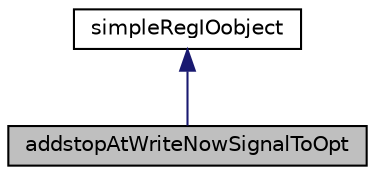 digraph "addstopAtWriteNowSignalToOpt"
{
  bgcolor="transparent";
  edge [fontname="Helvetica",fontsize="10",labelfontname="Helvetica",labelfontsize="10"];
  node [fontname="Helvetica",fontsize="10",shape=record];
  Node2 [label="addstopAtWriteNowSignalToOpt",height=0.2,width=0.4,color="black", fillcolor="grey75", style="filled", fontcolor="black"];
  Node3 -> Node2 [dir="back",color="midnightblue",fontsize="10",style="solid",fontname="Helvetica"];
  Node3 [label="simpleRegIOobject",height=0.2,width=0.4,color="black",URL="$a27797.html",tooltip="Abstract base class for registered object with I/O. Used in debug symbol registration. "];
}
